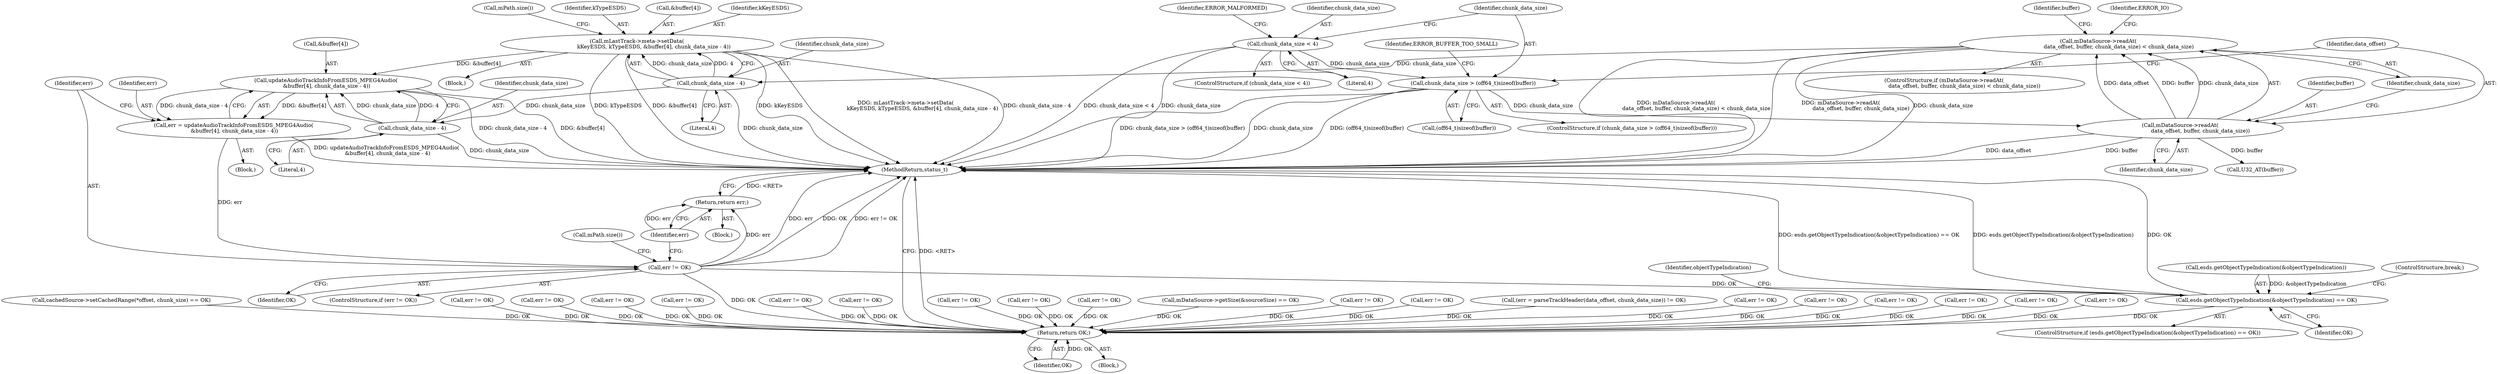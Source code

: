 digraph "0_Android_8a3a2f6ea7defe1a81bb32b3c9f3537f84749b9d@API" {
"1002689" [label="(Call,updateAudioTrackInfoFromESDS_MPEG4Audio(\n &buffer[4], chunk_data_size - 4))"];
"1002659" [label="(Call,mLastTrack->meta->setData(\n                    kKeyESDS, kTypeESDS, &buffer[4], chunk_data_size - 4))"];
"1002666" [label="(Call,chunk_data_size - 4)"];
"1002636" [label="(Call,mDataSource->readAt(\n                        data_offset, buffer, chunk_data_size) < chunk_data_size)"];
"1002637" [label="(Call,mDataSource->readAt(\n                        data_offset, buffer, chunk_data_size))"];
"1002626" [label="(Call,chunk_data_size > (off64_t)sizeof(buffer))"];
"1002618" [label="(Call,chunk_data_size < 4)"];
"1002694" [label="(Call,chunk_data_size - 4)"];
"1002687" [label="(Call,err = updateAudioTrackInfoFromESDS_MPEG4Audio(\n &buffer[4], chunk_data_size - 4))"];
"1002698" [label="(Call,err != OK)"];
"1002702" [label="(Return,return err;)"];
"1002724" [label="(Call,esds.getObjectTypeIndication(&objectTypeIndication) == OK)"];
"1003901" [label="(Return,return OK;)"];
"1003710" [label="(Call,err != OK)"];
"1002627" [label="(Identifier,chunk_data_size)"];
"1002672" [label="(Call,mPath.size())"];
"1002725" [label="(Call,esds.getObjectTypeIndication(&objectTypeIndication))"];
"1003902" [label="(Identifier,OK)"];
"1003432" [label="(Call,err != OK)"];
"1003063" [label="(Call,err != OK)"];
"1002524" [label="(Call,err != OK)"];
"1002638" [label="(Identifier,data_offset)"];
"1002620" [label="(Literal,4)"];
"1002555" [label="(Call,err != OK)"];
"1002666" [label="(Call,chunk_data_size - 4)"];
"1002695" [label="(Identifier,chunk_data_size)"];
"1002661" [label="(Identifier,kTypeESDS)"];
"1002623" [label="(Identifier,ERROR_MALFORMED)"];
"1002696" [label="(Literal,4)"];
"1002659" [label="(Call,mLastTrack->meta->setData(\n                    kKeyESDS, kTypeESDS, &buffer[4], chunk_data_size - 4))"];
"1002626" [label="(Call,chunk_data_size > (off64_t)sizeof(buffer))"];
"1000224" [label="(Call,mDataSource->getSize(&sourceSize) == OK)"];
"1002742" [label="(ControlStructure,break;)"];
"1002641" [label="(Identifier,chunk_data_size)"];
"1003901" [label="(Return,return OK;)"];
"1001661" [label="(Call,err != OK)"];
"1002689" [label="(Call,updateAudioTrackInfoFromESDS_MPEG4Audio(\n &buffer[4], chunk_data_size - 4))"];
"1002628" [label="(Call,(off64_t)sizeof(buffer))"];
"1002619" [label="(Identifier,chunk_data_size)"];
"1002697" [label="(ControlStructure,if (err != OK))"];
"1002707" [label="(Call,mPath.size())"];
"1002701" [label="(Block,)"];
"1002667" [label="(Identifier,chunk_data_size)"];
"1002724" [label="(Call,esds.getObjectTypeIndication(&objectTypeIndication) == OK)"];
"1002668" [label="(Literal,4)"];
"1002250" [label="(Call,err != OK)"];
"1002685" [label="(Block,)"];
"1001154" [label="(Call,(err = parseTrackHeader(data_offset, chunk_data_size)) != OK)"];
"1002612" [label="(Block,)"];
"1002647" [label="(Call,U32_AT(buffer))"];
"1002723" [label="(ControlStructure,if (esds.getObjectTypeIndication(&objectTypeIndication) == OK))"];
"1002699" [label="(Identifier,err)"];
"1002733" [label="(Identifier,objectTypeIndication)"];
"1002635" [label="(ControlStructure,if (mDataSource->readAt(\n                        data_offset, buffer, chunk_data_size) < chunk_data_size))"];
"1002702" [label="(Return,return err;)"];
"1002618" [label="(Call,chunk_data_size < 4)"];
"1002728" [label="(Identifier,OK)"];
"1002205" [label="(Call,err != OK)"];
"1003890" [label="(Call,err != OK)"];
"1002636" [label="(Call,mDataSource->readAt(\n                        data_offset, buffer, chunk_data_size) < chunk_data_size)"];
"1002662" [label="(Call,&buffer[4])"];
"1002700" [label="(Identifier,OK)"];
"1002639" [label="(Identifier,buffer)"];
"1003730" [label="(Call,err != OK)"];
"1000717" [label="(Call,err != OK)"];
"1002617" [label="(ControlStructure,if (chunk_data_size < 4))"];
"1002134" [label="(Call,err != OK)"];
"1002687" [label="(Call,err = updateAudioTrackInfoFromESDS_MPEG4Audio(\n &buffer[4], chunk_data_size - 4))"];
"1002637" [label="(Call,mDataSource->readAt(\n                        data_offset, buffer, chunk_data_size))"];
"1002660" [label="(Identifier,kKeyESDS)"];
"1002648" [label="(Identifier,buffer)"];
"1002688" [label="(Identifier,err)"];
"1001997" [label="(Call,err != OK)"];
"1000505" [label="(Call,cachedSource->setCachedRange(*offset, chunk_size) == OK)"];
"1003028" [label="(Call,err != OK)"];
"1002694" [label="(Call,chunk_data_size - 4)"];
"1002493" [label="(Call,err != OK)"];
"1002690" [label="(Call,&buffer[4])"];
"1002698" [label="(Call,err != OK)"];
"1002625" [label="(ControlStructure,if (chunk_data_size > (off64_t)sizeof(buffer)))"];
"1000620" [label="(Call,err != OK)"];
"1002634" [label="(Identifier,ERROR_BUFFER_TOO_SMALL)"];
"1002174" [label="(Call,err != OK)"];
"1000118" [label="(Block,)"];
"1002703" [label="(Identifier,err)"];
"1002644" [label="(Identifier,ERROR_IO)"];
"1002640" [label="(Identifier,chunk_data_size)"];
"1003903" [label="(MethodReturn,status_t)"];
"1002689" -> "1002687"  [label="AST: "];
"1002689" -> "1002694"  [label="CFG: "];
"1002690" -> "1002689"  [label="AST: "];
"1002694" -> "1002689"  [label="AST: "];
"1002687" -> "1002689"  [label="CFG: "];
"1002689" -> "1003903"  [label="DDG: chunk_data_size - 4"];
"1002689" -> "1003903"  [label="DDG: &buffer[4]"];
"1002689" -> "1002687"  [label="DDG: &buffer[4]"];
"1002689" -> "1002687"  [label="DDG: chunk_data_size - 4"];
"1002659" -> "1002689"  [label="DDG: &buffer[4]"];
"1002694" -> "1002689"  [label="DDG: chunk_data_size"];
"1002694" -> "1002689"  [label="DDG: 4"];
"1002659" -> "1002612"  [label="AST: "];
"1002659" -> "1002666"  [label="CFG: "];
"1002660" -> "1002659"  [label="AST: "];
"1002661" -> "1002659"  [label="AST: "];
"1002662" -> "1002659"  [label="AST: "];
"1002666" -> "1002659"  [label="AST: "];
"1002672" -> "1002659"  [label="CFG: "];
"1002659" -> "1003903"  [label="DDG: mLastTrack->meta->setData(\n                    kKeyESDS, kTypeESDS, &buffer[4], chunk_data_size - 4)"];
"1002659" -> "1003903"  [label="DDG: chunk_data_size - 4"];
"1002659" -> "1003903"  [label="DDG: kTypeESDS"];
"1002659" -> "1003903"  [label="DDG: &buffer[4]"];
"1002659" -> "1003903"  [label="DDG: kKeyESDS"];
"1002666" -> "1002659"  [label="DDG: chunk_data_size"];
"1002666" -> "1002659"  [label="DDG: 4"];
"1002666" -> "1002668"  [label="CFG: "];
"1002667" -> "1002666"  [label="AST: "];
"1002668" -> "1002666"  [label="AST: "];
"1002666" -> "1003903"  [label="DDG: chunk_data_size"];
"1002636" -> "1002666"  [label="DDG: chunk_data_size"];
"1002666" -> "1002694"  [label="DDG: chunk_data_size"];
"1002636" -> "1002635"  [label="AST: "];
"1002636" -> "1002641"  [label="CFG: "];
"1002637" -> "1002636"  [label="AST: "];
"1002641" -> "1002636"  [label="AST: "];
"1002644" -> "1002636"  [label="CFG: "];
"1002648" -> "1002636"  [label="CFG: "];
"1002636" -> "1003903"  [label="DDG: mDataSource->readAt(\n                        data_offset, buffer, chunk_data_size) < chunk_data_size"];
"1002636" -> "1003903"  [label="DDG: mDataSource->readAt(\n                        data_offset, buffer, chunk_data_size)"];
"1002636" -> "1003903"  [label="DDG: chunk_data_size"];
"1002637" -> "1002636"  [label="DDG: data_offset"];
"1002637" -> "1002636"  [label="DDG: buffer"];
"1002637" -> "1002636"  [label="DDG: chunk_data_size"];
"1002637" -> "1002640"  [label="CFG: "];
"1002638" -> "1002637"  [label="AST: "];
"1002639" -> "1002637"  [label="AST: "];
"1002640" -> "1002637"  [label="AST: "];
"1002641" -> "1002637"  [label="CFG: "];
"1002637" -> "1003903"  [label="DDG: buffer"];
"1002637" -> "1003903"  [label="DDG: data_offset"];
"1002626" -> "1002637"  [label="DDG: chunk_data_size"];
"1002637" -> "1002647"  [label="DDG: buffer"];
"1002626" -> "1002625"  [label="AST: "];
"1002626" -> "1002628"  [label="CFG: "];
"1002627" -> "1002626"  [label="AST: "];
"1002628" -> "1002626"  [label="AST: "];
"1002634" -> "1002626"  [label="CFG: "];
"1002638" -> "1002626"  [label="CFG: "];
"1002626" -> "1003903"  [label="DDG: (off64_t)sizeof(buffer)"];
"1002626" -> "1003903"  [label="DDG: chunk_data_size > (off64_t)sizeof(buffer)"];
"1002626" -> "1003903"  [label="DDG: chunk_data_size"];
"1002618" -> "1002626"  [label="DDG: chunk_data_size"];
"1002618" -> "1002617"  [label="AST: "];
"1002618" -> "1002620"  [label="CFG: "];
"1002619" -> "1002618"  [label="AST: "];
"1002620" -> "1002618"  [label="AST: "];
"1002623" -> "1002618"  [label="CFG: "];
"1002627" -> "1002618"  [label="CFG: "];
"1002618" -> "1003903"  [label="DDG: chunk_data_size < 4"];
"1002618" -> "1003903"  [label="DDG: chunk_data_size"];
"1002694" -> "1002696"  [label="CFG: "];
"1002695" -> "1002694"  [label="AST: "];
"1002696" -> "1002694"  [label="AST: "];
"1002694" -> "1003903"  [label="DDG: chunk_data_size"];
"1002687" -> "1002685"  [label="AST: "];
"1002688" -> "1002687"  [label="AST: "];
"1002699" -> "1002687"  [label="CFG: "];
"1002687" -> "1003903"  [label="DDG: updateAudioTrackInfoFromESDS_MPEG4Audio(\n &buffer[4], chunk_data_size - 4)"];
"1002687" -> "1002698"  [label="DDG: err"];
"1002698" -> "1002697"  [label="AST: "];
"1002698" -> "1002700"  [label="CFG: "];
"1002699" -> "1002698"  [label="AST: "];
"1002700" -> "1002698"  [label="AST: "];
"1002703" -> "1002698"  [label="CFG: "];
"1002707" -> "1002698"  [label="CFG: "];
"1002698" -> "1003903"  [label="DDG: err != OK"];
"1002698" -> "1003903"  [label="DDG: err"];
"1002698" -> "1003903"  [label="DDG: OK"];
"1002698" -> "1002702"  [label="DDG: err"];
"1002698" -> "1002724"  [label="DDG: OK"];
"1002698" -> "1003901"  [label="DDG: OK"];
"1002702" -> "1002701"  [label="AST: "];
"1002702" -> "1002703"  [label="CFG: "];
"1002703" -> "1002702"  [label="AST: "];
"1003903" -> "1002702"  [label="CFG: "];
"1002702" -> "1003903"  [label="DDG: <RET>"];
"1002703" -> "1002702"  [label="DDG: err"];
"1002724" -> "1002723"  [label="AST: "];
"1002724" -> "1002728"  [label="CFG: "];
"1002725" -> "1002724"  [label="AST: "];
"1002728" -> "1002724"  [label="AST: "];
"1002733" -> "1002724"  [label="CFG: "];
"1002742" -> "1002724"  [label="CFG: "];
"1002724" -> "1003903"  [label="DDG: OK"];
"1002724" -> "1003903"  [label="DDG: esds.getObjectTypeIndication(&objectTypeIndication) == OK"];
"1002724" -> "1003903"  [label="DDG: esds.getObjectTypeIndication(&objectTypeIndication)"];
"1002725" -> "1002724"  [label="DDG: &objectTypeIndication"];
"1002724" -> "1003901"  [label="DDG: OK"];
"1003901" -> "1000118"  [label="AST: "];
"1003901" -> "1003902"  [label="CFG: "];
"1003902" -> "1003901"  [label="AST: "];
"1003903" -> "1003901"  [label="CFG: "];
"1003901" -> "1003903"  [label="DDG: <RET>"];
"1003902" -> "1003901"  [label="DDG: OK"];
"1000620" -> "1003901"  [label="DDG: OK"];
"1003063" -> "1003901"  [label="DDG: OK"];
"1003730" -> "1003901"  [label="DDG: OK"];
"1001997" -> "1003901"  [label="DDG: OK"];
"1001154" -> "1003901"  [label="DDG: OK"];
"1001661" -> "1003901"  [label="DDG: OK"];
"1000505" -> "1003901"  [label="DDG: OK"];
"1002134" -> "1003901"  [label="DDG: OK"];
"1002555" -> "1003901"  [label="DDG: OK"];
"1002493" -> "1003901"  [label="DDG: OK"];
"1002250" -> "1003901"  [label="DDG: OK"];
"1002205" -> "1003901"  [label="DDG: OK"];
"1003710" -> "1003901"  [label="DDG: OK"];
"1003028" -> "1003901"  [label="DDG: OK"];
"1002524" -> "1003901"  [label="DDG: OK"];
"1000224" -> "1003901"  [label="DDG: OK"];
"1003890" -> "1003901"  [label="DDG: OK"];
"1002174" -> "1003901"  [label="DDG: OK"];
"1000717" -> "1003901"  [label="DDG: OK"];
"1003432" -> "1003901"  [label="DDG: OK"];
}

